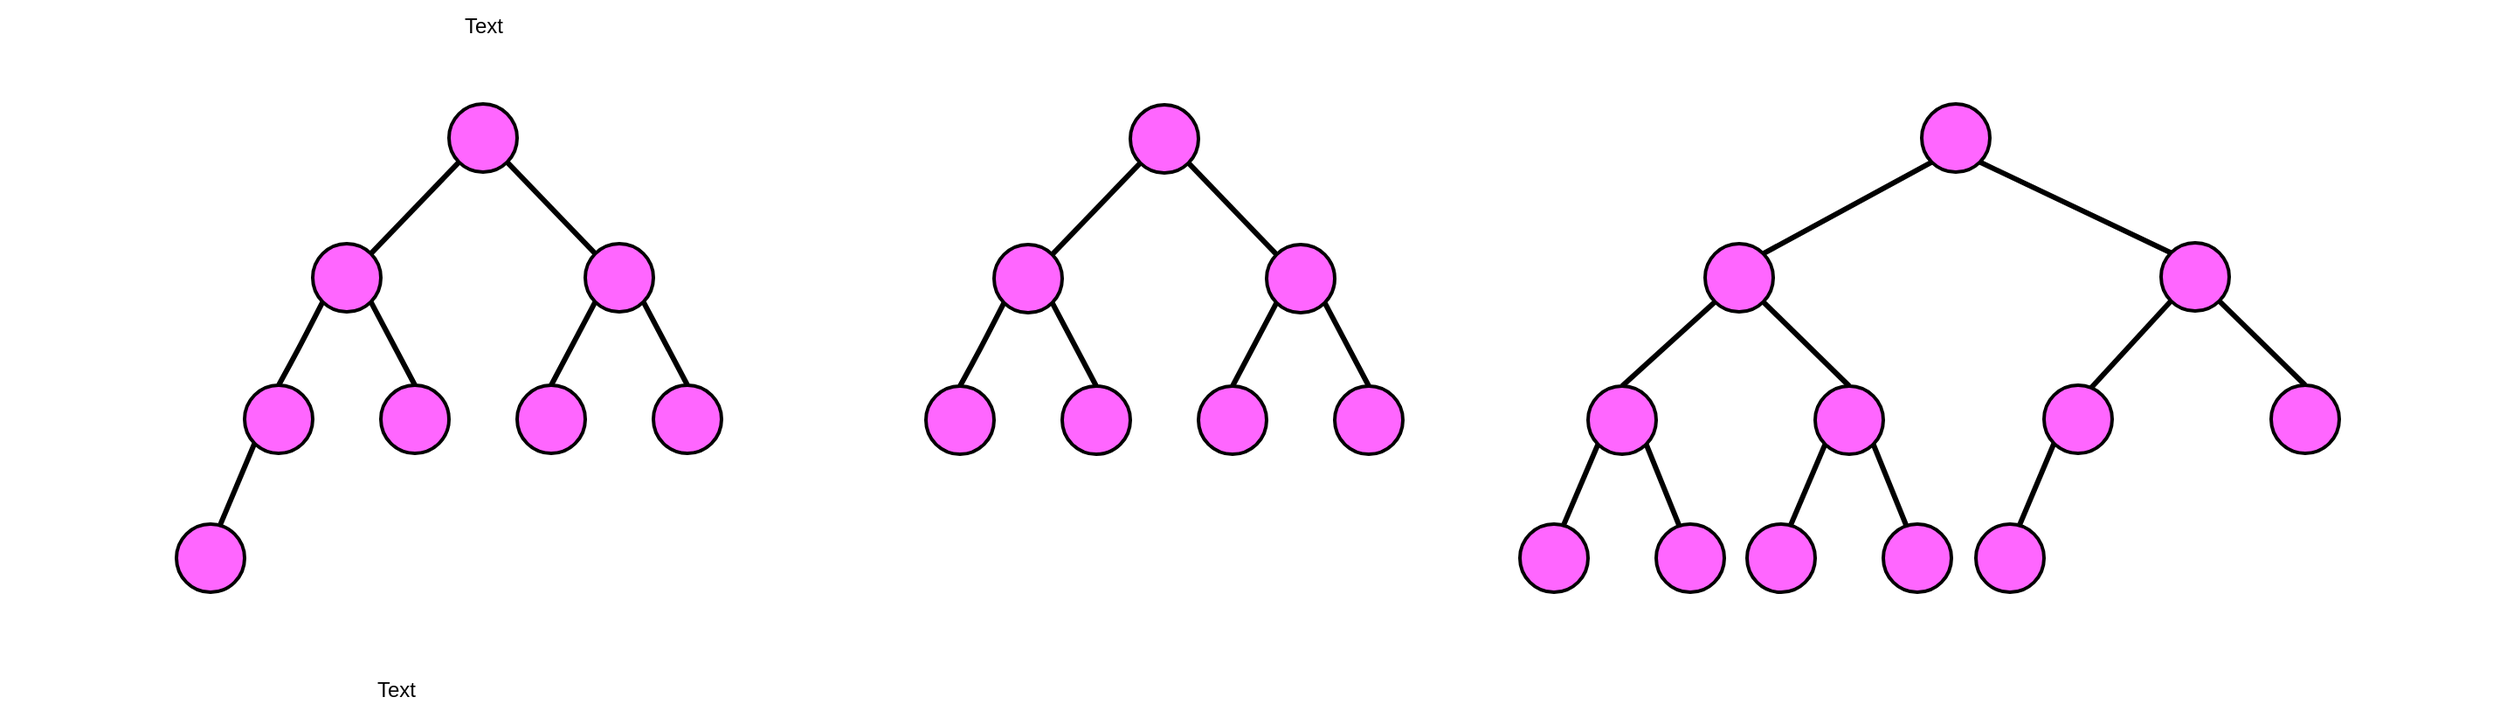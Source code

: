 <mxfile>
    <diagram id="gQdkU-079jKMaoDYtlni" name="Page-1">
        <mxGraphModel dx="2454" dy="1427" grid="1" gridSize="10" guides="1" tooltips="1" connect="1" arrows="1" fold="1" page="1" pageScale="1" pageWidth="850" pageHeight="1100" background="#ffffff" math="0" shadow="0">
            <root>
                <mxCell id="0"/>
                <mxCell id="1" parent="0"/>
                <mxCell id="28" value="" style="ellipse;whiteSpace=wrap;html=1;aspect=fixed;fillColor=#FF66FF;strokeColor=#000000;strokeWidth=2;" parent="1" vertex="1">
                    <mxGeometry x="528" y="281" width="39" height="39" as="geometry"/>
                </mxCell>
                <mxCell id="29" value="" style="ellipse;whiteSpace=wrap;html=1;aspect=fixed;fillColor=#FF66FF;strokeColor=#000000;strokeWidth=2;" parent="1" vertex="1">
                    <mxGeometry x="567" y="120" width="39" height="39" as="geometry"/>
                </mxCell>
                <mxCell id="30" value="" style="ellipse;whiteSpace=wrap;html=1;aspect=fixed;fillColor=#FF66FF;strokeColor=#000000;strokeWidth=2;" parent="1" vertex="1">
                    <mxGeometry x="489" y="200" width="39" height="39" as="geometry"/>
                </mxCell>
                <mxCell id="31" value="" style="ellipse;whiteSpace=wrap;html=1;aspect=fixed;fillColor=#FF66FF;strokeColor=#000000;strokeWidth=2;" parent="1" vertex="1">
                    <mxGeometry x="645" y="200" width="39" height="39" as="geometry"/>
                </mxCell>
                <mxCell id="32" value="" style="ellipse;whiteSpace=wrap;html=1;aspect=fixed;fillColor=#FF66FF;strokeColor=#000000;strokeWidth=2;" parent="1" vertex="1">
                    <mxGeometry x="606" y="281" width="39" height="39" as="geometry"/>
                </mxCell>
                <mxCell id="33" value="" style="ellipse;whiteSpace=wrap;html=1;aspect=fixed;fillColor=#FF66FF;strokeColor=#000000;strokeWidth=2;" parent="1" vertex="1">
                    <mxGeometry x="450" y="281" width="39" height="39" as="geometry"/>
                </mxCell>
                <mxCell id="34" value="" style="ellipse;whiteSpace=wrap;html=1;aspect=fixed;fillColor=#FF66FF;strokeColor=#000000;strokeWidth=2;" parent="1" vertex="1">
                    <mxGeometry x="684" y="281" width="39" height="39" as="geometry"/>
                </mxCell>
                <mxCell id="36" value="" style="endArrow=none;html=1;entryX=0;entryY=1;entryDx=0;entryDy=0;exitX=1;exitY=0;exitDx=0;exitDy=0;strokeColor=#000000;strokeWidth=3;" parent="1" source="30" target="29" edge="1">
                    <mxGeometry width="50" height="50" relative="1" as="geometry">
                        <mxPoint x="577" y="290" as="sourcePoint"/>
                        <mxPoint x="627" y="240" as="targetPoint"/>
                    </mxGeometry>
                </mxCell>
                <mxCell id="37" value="" style="endArrow=none;html=1;entryX=0;entryY=1;entryDx=0;entryDy=0;exitX=0.5;exitY=0;exitDx=0;exitDy=0;strokeColor=#000000;strokeWidth=3;" parent="1" source="33" target="30" edge="1">
                    <mxGeometry width="50" height="50" relative="1" as="geometry">
                        <mxPoint x="426.999" y="291.421" as="sourcePoint"/>
                        <mxPoint x="477.421" y="238.999" as="targetPoint"/>
                        <Array as="points">
                            <mxPoint x="481" y="260"/>
                        </Array>
                    </mxGeometry>
                </mxCell>
                <mxCell id="39" value="" style="endArrow=none;html=1;entryX=1;entryY=1;entryDx=0;entryDy=0;exitX=0.5;exitY=0;exitDx=0;exitDy=0;strokeColor=#000000;strokeWidth=3;rounded=1;" parent="1" source="28" target="30" edge="1">
                    <mxGeometry width="50" height="50" relative="1" as="geometry">
                        <mxPoint x="506.999" y="291.421" as="sourcePoint"/>
                        <mxPoint x="557.421" y="238.999" as="targetPoint"/>
                    </mxGeometry>
                </mxCell>
                <mxCell id="40" value="" style="endArrow=none;html=1;entryX=1;entryY=1;entryDx=0;entryDy=0;exitX=0;exitY=0;exitDx=0;exitDy=0;strokeColor=#000000;strokeWidth=3;" parent="1" source="31" target="29" edge="1">
                    <mxGeometry width="50" height="50" relative="1" as="geometry">
                        <mxPoint x="605.999" y="200.001" as="sourcePoint"/>
                        <mxPoint x="656.421" y="147.579" as="targetPoint"/>
                    </mxGeometry>
                </mxCell>
                <mxCell id="41" value="" style="endArrow=none;html=1;strokeColor=#000000;strokeWidth=3;entryX=0;entryY=1;entryDx=0;entryDy=0;exitX=0.5;exitY=0;exitDx=0;exitDy=0;" parent="1" source="32" target="31" edge="1">
                    <mxGeometry width="50" height="50" relative="1" as="geometry">
                        <mxPoint x="617" y="260" as="sourcePoint"/>
                        <mxPoint x="617" y="240" as="targetPoint"/>
                    </mxGeometry>
                </mxCell>
                <mxCell id="42" value="" style="endArrow=none;html=1;entryX=1;entryY=1;entryDx=0;entryDy=0;exitX=0.5;exitY=0;exitDx=0;exitDy=0;strokeColor=#000000;strokeWidth=3;" parent="1" source="34" target="31" edge="1">
                    <mxGeometry width="50" height="50" relative="1" as="geometry">
                        <mxPoint x="683.999" y="281.001" as="sourcePoint"/>
                        <mxPoint x="734.421" y="228.579" as="targetPoint"/>
                    </mxGeometry>
                </mxCell>
                <mxCell id="101" value="" style="ellipse;whiteSpace=wrap;html=1;aspect=fixed;fillColor=#FF66FF;strokeColor=#000000;strokeWidth=2;" parent="1" vertex="1">
                    <mxGeometry x="138" y="280.5" width="39" height="39" as="geometry"/>
                </mxCell>
                <mxCell id="102" value="" style="ellipse;whiteSpace=wrap;html=1;aspect=fixed;fillColor=#FF66FF;strokeColor=#000000;strokeWidth=2;" parent="1" vertex="1">
                    <mxGeometry x="177" y="119.5" width="39" height="39" as="geometry"/>
                </mxCell>
                <mxCell id="103" value="" style="ellipse;whiteSpace=wrap;html=1;aspect=fixed;fillColor=#FF66FF;strokeColor=#000000;strokeWidth=2;" parent="1" vertex="1">
                    <mxGeometry x="99" y="199.5" width="39" height="39" as="geometry"/>
                </mxCell>
                <mxCell id="104" value="" style="ellipse;whiteSpace=wrap;html=1;aspect=fixed;fillColor=#FF66FF;strokeColor=#000000;strokeWidth=2;" parent="1" vertex="1">
                    <mxGeometry x="255" y="199.5" width="39" height="39" as="geometry"/>
                </mxCell>
                <mxCell id="105" value="" style="ellipse;whiteSpace=wrap;html=1;aspect=fixed;fillColor=#FF66FF;strokeColor=#000000;strokeWidth=2;" parent="1" vertex="1">
                    <mxGeometry x="216" y="280.5" width="39" height="39" as="geometry"/>
                </mxCell>
                <mxCell id="106" value="" style="ellipse;whiteSpace=wrap;html=1;aspect=fixed;fillColor=#FF66FF;strokeColor=#000000;strokeWidth=2;" parent="1" vertex="1">
                    <mxGeometry x="60" y="280.5" width="39" height="39" as="geometry"/>
                </mxCell>
                <mxCell id="107" value="" style="ellipse;whiteSpace=wrap;html=1;aspect=fixed;fillColor=#FF66FF;strokeColor=#000000;strokeWidth=2;" parent="1" vertex="1">
                    <mxGeometry x="294" y="280.5" width="39" height="39" as="geometry"/>
                </mxCell>
                <mxCell id="108" value="" style="endArrow=none;html=1;entryX=0;entryY=1;entryDx=0;entryDy=0;exitX=1;exitY=0;exitDx=0;exitDy=0;strokeColor=#000000;strokeWidth=3;" parent="1" source="103" target="102" edge="1">
                    <mxGeometry width="50" height="50" relative="1" as="geometry">
                        <mxPoint x="187" y="289.5" as="sourcePoint"/>
                        <mxPoint x="237" y="239.5" as="targetPoint"/>
                    </mxGeometry>
                </mxCell>
                <mxCell id="109" value="" style="endArrow=none;html=1;entryX=0;entryY=1;entryDx=0;entryDy=0;exitX=0.5;exitY=0;exitDx=0;exitDy=0;strokeColor=#000000;strokeWidth=3;" parent="1" source="106" target="103" edge="1">
                    <mxGeometry width="50" height="50" relative="1" as="geometry">
                        <mxPoint x="36.999" y="290.921" as="sourcePoint"/>
                        <mxPoint x="87.421" y="238.499" as="targetPoint"/>
                        <Array as="points">
                            <mxPoint x="91" y="259.5"/>
                        </Array>
                    </mxGeometry>
                </mxCell>
                <mxCell id="110" value="" style="endArrow=none;html=1;entryX=1;entryY=1;entryDx=0;entryDy=0;exitX=0.5;exitY=0;exitDx=0;exitDy=0;strokeColor=#000000;strokeWidth=3;rounded=1;" parent="1" source="101" target="103" edge="1">
                    <mxGeometry width="50" height="50" relative="1" as="geometry">
                        <mxPoint x="116.999" y="290.921" as="sourcePoint"/>
                        <mxPoint x="167.421" y="238.499" as="targetPoint"/>
                    </mxGeometry>
                </mxCell>
                <mxCell id="111" value="" style="endArrow=none;html=1;entryX=1;entryY=1;entryDx=0;entryDy=0;exitX=0;exitY=0;exitDx=0;exitDy=0;strokeColor=#000000;strokeWidth=3;" parent="1" source="104" target="102" edge="1">
                    <mxGeometry width="50" height="50" relative="1" as="geometry">
                        <mxPoint x="215.999" y="199.501" as="sourcePoint"/>
                        <mxPoint x="266.421" y="147.079" as="targetPoint"/>
                    </mxGeometry>
                </mxCell>
                <mxCell id="112" value="" style="endArrow=none;html=1;strokeColor=#000000;strokeWidth=3;entryX=0;entryY=1;entryDx=0;entryDy=0;exitX=0.5;exitY=0;exitDx=0;exitDy=0;" parent="1" source="105" target="104" edge="1">
                    <mxGeometry width="50" height="50" relative="1" as="geometry">
                        <mxPoint x="227" y="259.5" as="sourcePoint"/>
                        <mxPoint x="227" y="239.5" as="targetPoint"/>
                    </mxGeometry>
                </mxCell>
                <mxCell id="113" value="" style="endArrow=none;html=1;entryX=1;entryY=1;entryDx=0;entryDy=0;exitX=0.5;exitY=0;exitDx=0;exitDy=0;strokeColor=#000000;strokeWidth=3;" parent="1" source="107" target="104" edge="1">
                    <mxGeometry width="50" height="50" relative="1" as="geometry">
                        <mxPoint x="293.999" y="280.501" as="sourcePoint"/>
                        <mxPoint x="344.421" y="228.079" as="targetPoint"/>
                    </mxGeometry>
                </mxCell>
                <mxCell id="114" value="" style="ellipse;whiteSpace=wrap;html=1;aspect=fixed;fillColor=#FF66FF;strokeColor=#000000;strokeWidth=2;" parent="1" vertex="1">
                    <mxGeometry x="21" y="360" width="39" height="39" as="geometry"/>
                </mxCell>
                <mxCell id="117" value="" style="endArrow=none;html=1;strokeColor=#000000;strokeWidth=3;exitX=0.645;exitY=0.005;exitDx=0;exitDy=0;exitPerimeter=0;entryX=0;entryY=1;entryDx=0;entryDy=0;" parent="1" source="114" target="106" edge="1">
                    <mxGeometry width="50" height="50" relative="1" as="geometry">
                        <mxPoint x="60" y="350" as="sourcePoint"/>
                        <mxPoint x="60" y="320" as="targetPoint"/>
                    </mxGeometry>
                </mxCell>
                <mxCell id="119" value="" style="ellipse;whiteSpace=wrap;html=1;aspect=fixed;fillColor=#FF66FF;strokeColor=#000000;strokeWidth=2;" parent="1" vertex="1">
                    <mxGeometry x="1020" y="119.5" width="39" height="39" as="geometry"/>
                </mxCell>
                <mxCell id="120" value="" style="ellipse;whiteSpace=wrap;html=1;aspect=fixed;fillColor=#FF66FF;strokeColor=#000000;strokeWidth=2;" parent="1" vertex="1">
                    <mxGeometry x="896" y="199.5" width="39" height="39" as="geometry"/>
                </mxCell>
                <mxCell id="123" value="" style="ellipse;whiteSpace=wrap;html=1;aspect=fixed;fillColor=#FF66FF;strokeColor=#000000;strokeWidth=2;" parent="1" vertex="1">
                    <mxGeometry x="829" y="281" width="39" height="39" as="geometry"/>
                </mxCell>
                <mxCell id="125" value="" style="endArrow=none;html=1;entryX=0;entryY=1;entryDx=0;entryDy=0;exitX=1;exitY=0;exitDx=0;exitDy=0;strokeColor=#000000;strokeWidth=3;" parent="1" source="120" target="119" edge="1">
                    <mxGeometry width="50" height="50" relative="1" as="geometry">
                        <mxPoint x="995" y="289.5" as="sourcePoint"/>
                        <mxPoint x="1045" y="239.5" as="targetPoint"/>
                    </mxGeometry>
                </mxCell>
                <mxCell id="128" value="" style="endArrow=none;html=1;entryX=1;entryY=1;entryDx=0;entryDy=0;exitX=0;exitY=0;exitDx=0;exitDy=0;strokeColor=#000000;strokeWidth=3;" parent="1" source="150" target="119" edge="1">
                    <mxGeometry width="50" height="50" relative="1" as="geometry">
                        <mxPoint x="1134.711" y="205.711" as="sourcePoint"/>
                        <mxPoint x="1074.421" y="147.079" as="targetPoint"/>
                    </mxGeometry>
                </mxCell>
                <mxCell id="131" value="" style="ellipse;whiteSpace=wrap;html=1;aspect=fixed;fillColor=#FF66FF;strokeColor=#000000;strokeWidth=2;" parent="1" vertex="1">
                    <mxGeometry x="790" y="360" width="39" height="39" as="geometry"/>
                </mxCell>
                <mxCell id="132" value="" style="endArrow=none;html=1;strokeColor=#000000;strokeWidth=3;exitX=0.645;exitY=0.005;exitDx=0;exitDy=0;exitPerimeter=0;entryX=0;entryY=1;entryDx=0;entryDy=0;" parent="1" source="131" target="123" edge="1">
                    <mxGeometry width="50" height="50" relative="1" as="geometry">
                        <mxPoint x="829" y="350" as="sourcePoint"/>
                        <mxPoint x="829" y="320" as="targetPoint"/>
                    </mxGeometry>
                </mxCell>
                <mxCell id="133" value="" style="ellipse;whiteSpace=wrap;html=1;aspect=fixed;fillColor=#FF66FF;strokeColor=#000000;strokeWidth=2;" parent="1" vertex="1">
                    <mxGeometry x="868" y="360" width="39" height="39" as="geometry"/>
                </mxCell>
                <mxCell id="134" value="" style="endArrow=none;html=1;entryX=1;entryY=1;entryDx=0;entryDy=0;strokeColor=#000000;strokeWidth=3;rounded=1;exitX=0.342;exitY=0.034;exitDx=0;exitDy=0;exitPerimeter=0;" parent="1" source="133" target="123" edge="1">
                    <mxGeometry width="50" height="50" relative="1" as="geometry">
                        <mxPoint x="955" y="367.71" as="sourcePoint"/>
                        <mxPoint x="929.999" y="329.999" as="targetPoint"/>
                    </mxGeometry>
                </mxCell>
                <mxCell id="136" value="" style="ellipse;whiteSpace=wrap;html=1;aspect=fixed;fillColor=#FF66FF;strokeColor=#000000;strokeWidth=2;" parent="1" vertex="1">
                    <mxGeometry x="959" y="281" width="39" height="39" as="geometry"/>
                </mxCell>
                <mxCell id="137" value="" style="ellipse;whiteSpace=wrap;html=1;aspect=fixed;fillColor=#FF66FF;strokeColor=#000000;strokeWidth=2;" parent="1" vertex="1">
                    <mxGeometry x="920" y="360" width="39" height="39" as="geometry"/>
                </mxCell>
                <mxCell id="138" value="" style="endArrow=none;html=1;strokeColor=#000000;strokeWidth=3;exitX=0.645;exitY=0.005;exitDx=0;exitDy=0;exitPerimeter=0;entryX=0;entryY=1;entryDx=0;entryDy=0;" parent="1" source="137" target="136" edge="1">
                    <mxGeometry width="50" height="50" relative="1" as="geometry">
                        <mxPoint x="959" y="350" as="sourcePoint"/>
                        <mxPoint x="959" y="320" as="targetPoint"/>
                    </mxGeometry>
                </mxCell>
                <mxCell id="139" value="" style="ellipse;whiteSpace=wrap;html=1;aspect=fixed;fillColor=#FF66FF;strokeColor=#000000;strokeWidth=2;" parent="1" vertex="1">
                    <mxGeometry x="998" y="360" width="39" height="39" as="geometry"/>
                </mxCell>
                <mxCell id="140" value="" style="endArrow=none;html=1;entryX=1;entryY=1;entryDx=0;entryDy=0;strokeColor=#000000;strokeWidth=3;rounded=1;exitX=0.342;exitY=0.034;exitDx=0;exitDy=0;exitPerimeter=0;" parent="1" source="139" target="136" edge="1">
                    <mxGeometry width="50" height="50" relative="1" as="geometry">
                        <mxPoint x="1085" y="367.71" as="sourcePoint"/>
                        <mxPoint x="1059.999" y="329.999" as="targetPoint"/>
                    </mxGeometry>
                </mxCell>
                <mxCell id="143" value="" style="ellipse;whiteSpace=wrap;html=1;aspect=fixed;fillColor=#FF66FF;strokeColor=#000000;strokeWidth=2;" parent="1" vertex="1">
                    <mxGeometry x="1051" y="360" width="39" height="39" as="geometry"/>
                </mxCell>
                <mxCell id="144" value="" style="endArrow=none;html=1;strokeColor=#000000;strokeWidth=3;exitX=0.645;exitY=0.005;exitDx=0;exitDy=0;exitPerimeter=0;entryX=0;entryY=1;entryDx=0;entryDy=0;" parent="1" source="143" target="151" edge="1">
                    <mxGeometry width="50" height="50" relative="1" as="geometry">
                        <mxPoint x="1090" y="350" as="sourcePoint"/>
                        <mxPoint x="1100" y="340" as="targetPoint"/>
                    </mxGeometry>
                </mxCell>
                <mxCell id="148" value="" style="endArrow=none;html=1;entryX=0;entryY=1;entryDx=0;entryDy=0;exitX=0.5;exitY=0;exitDx=0;exitDy=0;strokeColor=#000000;strokeWidth=3;" parent="1" source="123" target="120" edge="1">
                    <mxGeometry width="50" height="50" relative="1" as="geometry">
                        <mxPoint x="905.789" y="280.501" as="sourcePoint"/>
                        <mxPoint x="973.211" y="228.079" as="targetPoint"/>
                    </mxGeometry>
                </mxCell>
                <mxCell id="149" value="" style="endArrow=none;html=1;entryX=1;entryY=1;entryDx=0;entryDy=0;exitX=0.5;exitY=0;exitDx=0;exitDy=0;strokeColor=#000000;strokeWidth=3;" parent="1" source="136" target="120" edge="1">
                    <mxGeometry width="50" height="50" relative="1" as="geometry">
                        <mxPoint x="943.289" y="225.211" as="sourcePoint"/>
                        <mxPoint x="1010.711" y="172.789" as="targetPoint"/>
                    </mxGeometry>
                </mxCell>
                <mxCell id="150" value="" style="ellipse;whiteSpace=wrap;html=1;aspect=fixed;fillColor=#FF66FF;strokeColor=#000000;strokeWidth=2;" parent="1" vertex="1">
                    <mxGeometry x="1157" y="199" width="39" height="39" as="geometry"/>
                </mxCell>
                <mxCell id="151" value="" style="ellipse;whiteSpace=wrap;html=1;aspect=fixed;fillColor=#FF66FF;strokeColor=#000000;strokeWidth=2;" parent="1" vertex="1">
                    <mxGeometry x="1090" y="280.5" width="39" height="39" as="geometry"/>
                </mxCell>
                <mxCell id="152" value="" style="ellipse;whiteSpace=wrap;html=1;aspect=fixed;fillColor=#FF66FF;strokeColor=#000000;strokeWidth=2;" parent="1" vertex="1">
                    <mxGeometry x="1220" y="280.5" width="39" height="39" as="geometry"/>
                </mxCell>
                <mxCell id="153" value="" style="endArrow=none;html=1;entryX=0;entryY=1;entryDx=0;entryDy=0;strokeColor=#000000;strokeWidth=3;exitX=0.68;exitY=0.052;exitDx=0;exitDy=0;exitPerimeter=0;" parent="1" source="151" target="150" edge="1">
                    <mxGeometry width="50" height="50" relative="1" as="geometry">
                        <mxPoint x="1130" y="270" as="sourcePoint"/>
                        <mxPoint x="1234.211" y="227.579" as="targetPoint"/>
                    </mxGeometry>
                </mxCell>
                <mxCell id="154" value="" style="endArrow=none;html=1;entryX=1;entryY=1;entryDx=0;entryDy=0;exitX=0.5;exitY=0;exitDx=0;exitDy=0;strokeColor=#000000;strokeWidth=3;" parent="1" source="152" target="150" edge="1">
                    <mxGeometry width="50" height="50" relative="1" as="geometry">
                        <mxPoint x="1204.289" y="224.711" as="sourcePoint"/>
                        <mxPoint x="1271.711" y="172.289" as="targetPoint"/>
                    </mxGeometry>
                </mxCell>
                <mxCell id="156" value="Text" style="text;html=1;strokeColor=none;fillColor=none;align=center;verticalAlign=middle;whiteSpace=wrap;rounded=0;" vertex="1" parent="1">
                    <mxGeometry x="166.5" y="60" width="60" height="30" as="geometry"/>
                </mxCell>
                <mxCell id="157" value="Text" style="text;html=1;strokeColor=none;fillColor=none;align=center;verticalAlign=middle;whiteSpace=wrap;rounded=0;" vertex="1" parent="1">
                    <mxGeometry x="117" y="440" width="60" height="30" as="geometry"/>
                </mxCell>
                <mxCell id="158" value="Text" style="text;html=1;strokeColor=none;fillColor=none;align=center;verticalAlign=middle;whiteSpace=wrap;rounded=0;fontColor=#FFFFFF;" vertex="1" parent="1">
                    <mxGeometry x="1290" y="285" width="60" height="30" as="geometry"/>
                </mxCell>
                <mxCell id="159" value="Text" style="text;html=1;strokeColor=none;fillColor=none;align=center;verticalAlign=middle;whiteSpace=wrap;rounded=0;fontColor=#FFFFFF;" vertex="1" parent="1">
                    <mxGeometry x="-80" y="364.5" width="60" height="30" as="geometry"/>
                </mxCell>
            </root>
        </mxGraphModel>
    </diagram>
</mxfile>